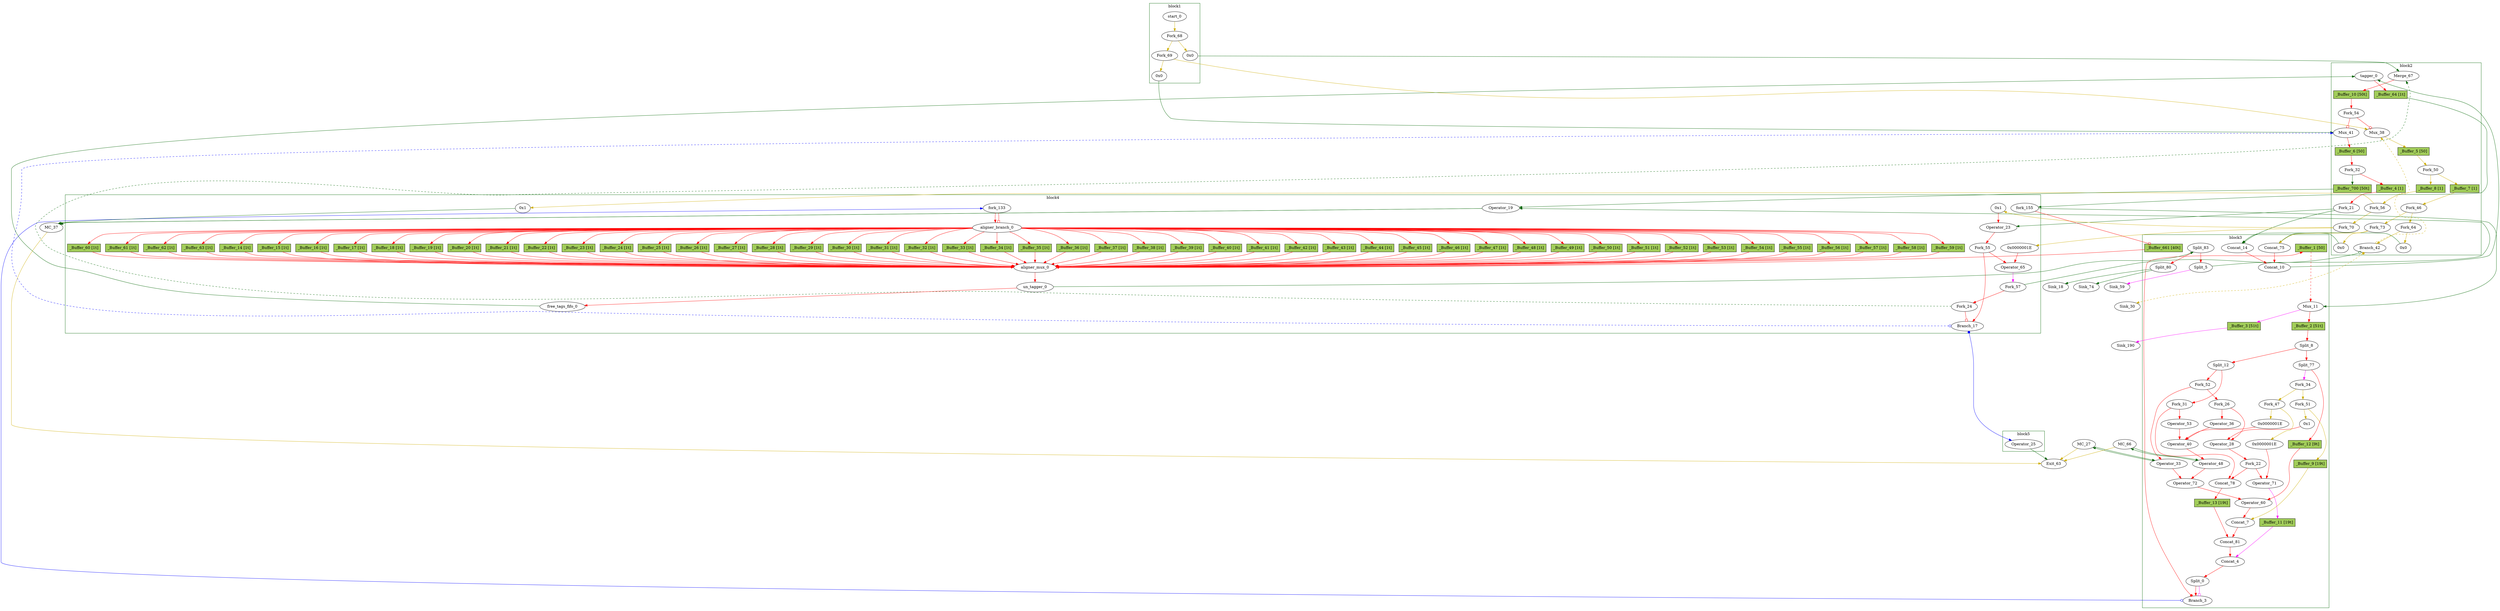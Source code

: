 // Number of blocks: 146
// Number of channels: 293
Digraph G {

  // Blocks
subgraph cluster_1 {
color = "darkgreen"
label = "block1"
  Constant_35 [type=Constant, in="in1:32", out="out1:32", bbID = 1, tagged=false, taggers_num=0, tagger_id=-1, value="0x0", label="0x0",  shape=oval];
  start_0 [type=Entry, in="in1:0", out="out1:0", bbID = 1, tagged=false, taggers_num=0, tagger_id=-1,  shape=oval];
  Constant_58 [type=Constant, in="in1:32", out="out1:32", bbID = 1, tagged=false, taggers_num=0, tagger_id=-1, value="0x0", label="0x0",  shape=oval];
  Fork_68 [type=Fork, in="in1:0", out="out1:0 out2:0", bbID = 1, tagged=false, taggers_num=0, tagger_id=-1,  shape=oval];
  Fork_69 [type=Fork, in="in1:0", out="out1:0 out2:0", bbID = 1, tagged=false, taggers_num=0, tagger_id=-1,  shape=oval];
}
subgraph cluster_2 {
color = "darkgreen"
label = "block2"
  Fork_21 [type=Fork, in="in1:32", out="out1:32 out2:32", bbID = 2, tagged=false, taggers_num=0, tagger_id=-1,  shape=oval];
  Fork_32 [type=Fork, in="in1:32", out="out1:32 out2:32", bbID = 2, tagged=false, taggers_num=0, tagger_id=-1,  shape=oval];
  Mux_38 [type=Mux, in="in1?:1 in2:0 in3:0", out="out1:0", bbID = 2, tagged=false, taggers_num=0, tagger_id=-1,  shape=oval];
  Mux_41 [type=Mux, in="in1?:1 in2:32 in3:32", out="out1:32", bbID = 2, tagged=false, taggers_num=0, tagger_id=-1,  shape=oval];
  Branch_42 [type=Branch, in="in1:0 in2?:1*i", out="out1+:0 out2-:0", bbID = 2, tagged=false, taggers_num=0, tagger_id=-1,  shape=oval];
  Constant_44 [type=Constant, in="in1:32", out="out1:32", bbID = 2, tagged=false, taggers_num=0, tagger_id=-1, value="0x0", label="0x0",  shape=oval];
  Constant_45 [type=Constant, in="in1:32", out="out1:32", bbID = 2, tagged=false, taggers_num=0, tagger_id=-1, value="0x0", label="0x0",  shape=oval];
  Fork_46 [type=Fork, in="in1:0", out="out1:0 out2:0", bbID = 2, tagged=false, taggers_num=0, tagger_id=-1,  shape=oval];
  Fork_50 [type=Fork, in="in1:0", out="out1:0 out2:0", bbID = 2, tagged=false, taggers_num=0, tagger_id=-1,  shape=oval];
  Fork_54 [type=Fork, in="in1:32", out="out1:32 out2:32", bbID = 2, tagged=false, taggers_num=0, tagger_id=-1,  shape=oval];
  Fork_56 [type=Fork, in="in1:0", out="out1:0 out2:0", bbID = 2, tagged=false, taggers_num=0, tagger_id=-1,  shape=oval];
  Fork_64 [type=Fork, in="in1:0", out="out1:0 out2:0", bbID = 2, tagged=false, taggers_num=0, tagger_id=-1,  shape=oval];
  Merge_67 [type=Merge, in="in1:32 in2:32", out="out1:32", delay=0.366, bbID = 2, tagged=false, taggers_num=0, tagger_id=-1,  shape=oval];
  Fork_70 [type=Fork, in="in1:0", out="out1:0 out2:0", bbID = 2, tagged=false, taggers_num=0, tagger_id=-1,  shape=oval];
  Fork_73 [type=Fork, in="in1:0", out="out1:0 out2:0", bbID = 2, tagged=false, taggers_num=0, tagger_id=-1,  shape=oval];
  tagger_0 [type=Tagger, in="in1:97 in2:97", out="out1:97", bbID = 2, tagged=false, taggers_num=0, tagger_id=-1, shape=oval];
  _Buffer_4 [type=Buffer, in="in1:32", out="out1:32", bbID = 2, tagged=false, taggers_num=0, tagger_id=-1, slots=1, transparent=false, label="_Buffer_4 [1]",  shape=box, style=filled, fillcolor=darkolivegreen3, height=0.4];
  _Buffer_5 [type=Buffer, in="in1:0", out="out1:0", bbID = 2, tagged=false, taggers_num=0, tagger_id=-1, slots=50, transparent=false, label="_Buffer_5 [50]",  shape=box, style=filled, fillcolor=darkolivegreen3, height=0.4];
  _Buffer_6 [type=Buffer, in="in1:32", out="out1:32", bbID = 2, tagged=false, taggers_num=0, tagger_id=-1, slots=50, transparent=false, label="_Buffer_6 [50]",  shape=box, style=filled, fillcolor=darkolivegreen3, height=0.4];
  _Buffer_7 [type=Buffer, in="in1:0", out="out1:0", bbID = 2, tagged=false, taggers_num=0, tagger_id=-1, slots=1, transparent=false, label="_Buffer_7 [1]",  shape=box, style=filled, fillcolor=darkolivegreen3, height=0.4];
  _Buffer_8 [type=Buffer, in="in1:0", out="out1:0", bbID = 2, tagged=false, taggers_num=0, tagger_id=-1, slots=1, transparent=false, label="_Buffer_8 [1]",  shape=box, style=filled, fillcolor=darkolivegreen3, height=0.4];
  _Buffer_10 [type=Buffer, in="in1:32", out="out1:32", bbID = 2, tagged=false, taggers_num=0, tagger_id=-1, slots=50, transparent=true, label="_Buffer_10 [50t]",  shape=box, style=filled, fillcolor=darkolivegreen3, height=0.4];
  _Buffer_64 [type=Buffer, in="in1:97", out="out1:97", bbID = 2, tagged=true, taggers_num=0, tagger_id=-1, slots=1, transparent=true, label="_Buffer_64 [1t]",  shape=box, style=filled, fillcolor=darkolivegreen3, height=0.4];

  _Buffer_700 [type=Buffer, in="in1:32", out="out1:32", bbID = 2, tagged=false, taggers_num=0, tagger_id=-1, slots=30, transparent=true, label="_Buffer_700 [50t]",  shape=box, style=filled, fillcolor=darkolivegreen3, height=0.4];

}
subgraph cluster_3 {
color = "darkgreen"
label = "block3"
  Split_0 [type=Split, in="in1:98", out="out1:97 out2:1", bbID = 3, tagged=true, taggers_num=1, tagger_id=-1, retimingDiff=18, shape=oval];
  Branch_3 [type=Branch, in="in1:97 in2?:1", out="out1+:97 out2-:97", bbID = 3, tagged=true, taggers_num=1, tagger_id=-1, retimingDiff=18,  shape=oval];
  Concat_4 [type=Concat, in="in1:97 in2:1", out="out1:98", bbID = 3, tagged=true, taggers_num=1, tagger_id=-1, retimingDiff=18, shape=oval];
  Split_5 [type=Split, in="in1:33", out="out1:32 out2:1", bbID = 3, tagged=false, taggers_num=0, tagger_id=-1, shape=oval];
  Concat_7 [type=Concat, in="in1:32 in2:1", out="out1:33", bbID = 3, tagged=true, taggers_num=1, tagger_id=-1, retimingDiff=18, shape=oval];
  Split_8 [type=Split, in="in1:97", out="out1:33 out2:64", bbID = 3, tagged=true, taggers_num=1, tagger_id=-1, shape=oval];
  Concat_10 [type=Concat, in="in1:33 in2:64", out="out1:97", bbID = 3, tagged=false, taggers_num=0, tagger_id=-1, shape=oval];
  Mux_11 [type=CntrlMerge, in="in1:97 in2:97", out="out1:97 out2?:1", delay=0.366, bbID = 3, tagged=true, taggers_num=1, tagger_id=-1,  shape=oval];
  Split_12 [type=Split, in="in1:64", out="out1:32 out2:32", bbID = 3, tagged=true, taggers_num=1, tagger_id=-1, shape=oval];
  Concat_14 [type=Concat, in="in1:32 in2:32", out="out1:64", bbID = 3, tagged=false, taggers_num=0, tagger_id=-1, shape=oval];
  Constant_15 [type=Constant, in="in1:32", out="out1:32", bbID = 3, tagged=false, taggers_num=0, tagger_id=-1, value="0x0000001E", label="0x0000001E",  shape=oval];
  Constant_20 [type=Constant, in="in1:32", out="out1:32", bbID = 3, tagged=true, taggers_num=1, tagger_id=-1, value="0x0000001E", label="0x0000001E",  shape=oval];
  Fork_22 [type=Fork, in="in1:32", out="out1:32 out2:32", bbID = 3, tagged=true, taggers_num=1, tagger_id=-1,  shape=oval];
  Fork_26 [type=Fork, in="in1:32", out="out1:32 out2:32", bbID = 3, tagged=true, taggers_num=0, tagger_id=-1,  shape=oval];
  Operator_28 [type=Operator, in="in1:32 in2:32", out="out1:32", op = "add_op", delay=1.693, bbID = 3, tagged=true, taggers_num=1, tagger_id=-1,  shape=oval];
  Fork_31 [type=Fork, in="in1:32", out="out1:32 out2:32", bbID = 3, tagged=true, taggers_num=1, tagger_id=-1,  shape=oval];
  Operator_33 [type=Operator, in="in1:32 in2:32", out="out1:32 out2:32", op = "mc_load_op", latency=2, bbID = 3, portID = 0, offset = 0, tagged=true, taggers_num=1, tagger_id=-1, retimingDiff=2,  shape=oval];
  Fork_34 [type=Fork, in="in1:0", out="out1:0 out2:0", bbID = 3, tagged=true, taggers_num=1, tagger_id=-1,  shape=oval];
  Operator_36 [type=Operator, in="in1:32", out="out1:32", op = "zext_op", bbID = 3, tagged=true, taggers_num=1, tagger_id=-1,  shape=oval];
  Operator_40 [type=Operator, in="in1:32 in2:32 in3:32", out="out1:32", op = "getelementptr_op", delay=2.966, constants=1, bbID = 3, tagged=true, taggers_num=1, tagger_id=-1,  shape=oval];
  Constant_43 [type=Constant, in="in1:32", out="out1:32", bbID = 3, tagged=true, taggers_num=1, tagger_id=-1, value="0x1", label="0x1",  shape=oval];
  Fork_47 [type=Fork, in="in1:0", out="out1:0 out2:0", bbID = 3, tagged=true, taggers_num=1, tagger_id=-1,  shape=oval];
  Operator_48 [type=Operator, in="in1:32 in2:32", out="out1:32 out2:32", op = "mc_load_op", latency=2, bbID = 3, portID = 0, offset = 0, tagged=true, taggers_num=1, tagger_id=-1, retimingDiff=2,  shape=oval];
  Fork_51 [type=Fork, in="in1:0", out="out1:0 out2:0", bbID = 3, tagged=true, taggers_num=1, tagger_id=-1,  shape=oval];
  Fork_52 [type=Fork, in="in1:32", out="out1:32 out2:32", bbID = 3, tagged=true, taggers_num=1, tagger_id=-1,  shape=oval];
  Operator_53 [type=Operator, in="in1:32", out="out1:32", op = "zext_op", bbID = 3, tagged=true, taggers_num=1, tagger_id=-1,  shape=oval];
  Operator_60 [type=Operator, in="in1:32 in2:32", out="out1:32", op = "fadd_op", delay=0.966, latency=10, bbID = 3, tagged=true, taggers_num=1, tagger_id=-1, retimingDiff=10,  shape=oval];
  Operator_71 [type=Operator, in="in1:32 in2:32", out="out1:1", op = "icmp_ult_op", delay=1.53, bbID = 3, tagged=true, taggers_num=1, tagger_id=-1,  shape=oval];
  Operator_72 [type=Operator, in="in1:32 in2:32", out="out1:32", op = "fmul_op", delay=0.966, latency=6, bbID = 3, tagged=true, taggers_num=1, tagger_id=-1, retimingDiff=6,  shape=oval];
  Concat_75 [type=Concat, in="in1:32 in2:1", out="out1:33", bbID = 3, tagged=false, taggers_num=0, tagger_id=-1, shape=oval];
  Split_77 [type=Split, in="in1:33", out="out1:32 out2:1", bbID = 3, tagged=true, taggers_num=1, tagger_id=-1, shape=oval];
  Concat_78 [type=Concat, in="in1:32 in2:32", out="out1:64", bbID = 3, tagged=true, taggers_num=1, tagger_id=-1, shape=oval];
  Split_80 [type=Split, in="in1:64", out="out1:32 out2:32", bbID = 3, tagged=false, taggers_num=0, tagger_id=-1, shape=oval];
  Concat_81 [type=Concat, in="in1:33 in2:64", out="out1:97", bbID = 3, tagged=true, taggers_num=1, tagger_id=-1, retimingDiff=18, shape=oval];
  Split_83 [type=Split, in="in1:97", out="out1:33 out2:64", bbID = 3, tagged=false, taggers_num=0, tagger_id=-1, shape=oval];
  _Buffer_1 [type=Buffer, in="in1:97", out="out1:97", bbID = 3, tagged=true, taggers_num=1, tagger_id=-1, slots=50, transparent=false, label="_Buffer_1 [50]",  shape=box, style=filled, fillcolor=darkolivegreen3, height=0.4];
  _Buffer_2 [type=Buffer, in="in1:97", out="out1:97", bbID = 3, tagged=true, taggers_num=1, tagger_id=-1, slots=51, transparent=true, label="_Buffer_2 [51t]",  shape=box, style=filled, fillcolor=darkolivegreen3, height=0.4];
  _Buffer_3 [type=Buffer, in="in1:1", out="out1:1", bbID = 3, tagged=true, taggers_num=1, tagger_id=-1, slots=51, transparent=true, label="_Buffer_3 [51t]",  shape=box, style=filled, fillcolor=darkolivegreen3, height=0.4];
  _Buffer_9 [type=Buffer, in="in1:0", out="out1:0", bbID = 3, tagged=true, taggers_num=1, tagger_id=-1, slots=19, transparent=true, label="_Buffer_9 [19t]",  shape=box, style=filled, fillcolor=darkolivegreen3, height=0.4];
  _Buffer_11 [type=Buffer, in="in1:1", out="out1:1", bbID = 3, tagged=true, taggers_num=1, tagger_id=-1, slots=19, transparent=true, label="_Buffer_11 [19t]",  shape=box, style=filled, fillcolor=darkolivegreen3, height=0.4];
  _Buffer_12 [type=Buffer, in="in1:32", out="out1:32", bbID = 3, tagged=true, taggers_num=1, tagger_id=-1, slots=9, transparent=true, label="_Buffer_12 [9t]",  shape=box, style=filled, fillcolor=darkolivegreen3, height=0.4];
  _Buffer_13 [type=Buffer, in="in1:64", out="out1:64", bbID = 3, tagged=true, taggers_num=1, tagger_id=-1, slots=19, transparent=true, label="_Buffer_13 [19t]",  shape=box, style=filled, fillcolor=darkolivegreen3, height=0.4];

   _Buffer_661 [type=Buffer, in="in1:32", out="out1:32", bbID = 3, tagged=true, taggers_num=1, tagger_id=-1, slots=30, transparent=true, label="_Buffer_661 [40t]",  shape=box, style=filled, fillcolor=darkolivegreen3, height=0.4];


}
subgraph cluster_4 {
color = "darkgreen"
label = "block4"
  Constant_16 [type=Constant, in="in1:32", out="out1:32", bbID = 4, tagged=false, taggers_num=0, tagger_id=-1, value="0x0000001E", label="0x0000001E",  shape=oval];
  Branch_17 [type=Branch, in="in1:32 in2?:1*i", out="out1+:32 out2-:32", bbID = 4, tagged=false, taggers_num=0, tagger_id=-1,  shape=oval];
  Operator_19 [type=Operator, in="in1:32 in2:32", out="out1:32 out2:32", op = "mc_store_op", bbID = 4, portID = 0, offset = 0, tagged=false, taggers_num=0, tagger_id=-1,  shape=oval];
  Operator_23 [type=Operator, in="in1:32 in2:32", out="out1:32", op = "add_op", delay=1.693, bbID = 4, tagged=false, taggers_num=0, tagger_id=-1,  shape=oval];
  Fork_24 [type=Fork, in="in1:32", out="out1:32 out2:32", bbID = 4, tagged=false, taggers_num=0, tagger_id=-1,  shape=oval];
  Fork_55 [type=Fork, in="in1:32", out="out1:32 out2:32", bbID = 4, tagged=false, taggers_num=0, tagger_id=-1,  shape=oval];
  Fork_57 [type=Fork, in="in1:32", out="out1:32 out2:32", bbID = 4, tagged=false, taggers_num=0, tagger_id=-1,  shape=oval];
  Constant_61 [type=Constant, in="in1:32", out="out1:32", bbID = 4, tagged=false, taggers_num=0, tagger_id=-1, value="0x1", label="0x1",  shape=oval];
  Constant_62 [type=Constant, in="in1:32", out="out1:32", bbID = 4, tagged=false, taggers_num=0, tagger_id=-1, value="0x1", label="0x1",  shape=oval];
  Operator_65 [type=Operator, in="in1:32 in2:32", out="out1:1", op = "icmp_ult_op", delay=1.53, bbID = 4, tagged=false, taggers_num=0, tagger_id=-1,  shape=oval];
  aligner_branch_0 [type=Aligner_Branch, in="in1:97 in2?:32", out="out1:97 out2:97 out3:97 out4:97 out5:97 out6:97 out7:97 out8:97 out9:97 out10:97 out11:97 out12:97 out13:97 out14:97 out15:97 out16:97 out17:97 out18:97 out19:97 out20:97 out21:97 out22:97 out23:97 out24:97 out25:97 out26:97 out27:97 out28:97 out29:97 out30:97 out31:97 out32:97 out33:97 out34:97 out35:97 out36:97 out37:97 out38:97 out39:97 out40:97 out41:97 out42:97 out43:97 out44:97 out45:97 out46:97 out47:97 out48:97 out49:97 out50:97", bbID = 4, tagged=false, taggers_num=0, tagger_id=0, shape=oval];
  aligner_mux_0 [type=Aligner_Mux, in="in1?:32 in2:97 in3:97 in4:97 in5:97 in6:97 in7:97 in8:97 in9:97 in10:97 in11:97 in12:97 in13:97 in14:97 in15:97 in16:97 in17:97 in18:97 in19:97 in20:97 in21:97 in22:97 in23:97 in24:97 in25:97 in26:97 in27:97 in28:97 in29:97 in30:97 in31:97 in32:97 in33:97 in34:97 in35:97 in36:97 in37:97 in38:97 in39:97 in40:97 in41:97 in42:97 in43:97 in44:97 in45:97 in46:97 in47:97 in48:97 in49:97 in50:97 in51:97", out="out1:97", bbID = 4, tagged=false, taggers_num=0, tagger_id=0, shape=oval];
  un_tagger_0 [type=Un_Tagger, in="in1:97", out="out1:97 out2:97", bbID = 4, tagged=false, taggers_num=0, tagger_id=0, shape=oval];
  free_tags_fifo_0 [type=Free_Tags_Fifo, in="in1:32", out="out1:32", bbID = 4, tagged=false, taggers_num=0, tagger_id=-1, shape=oval];
  fork_133 [type=Fork, in="in1:97", out="out1:97 out2:97", bbID = 4, tagged=true, taggers_num=1, tagger_id=-1,  shape=oval];
  fork_155 [type=Fork, in="in1:97", out="out1:97 out2:97", bbID = 4, tagged=true, taggers_num=1, tagger_id=-1,  shape=oval];
  _Buffer_14 [type=Buffer, in="in1:97", out="out1:97", bbID = 4, tagged=false, taggers_num=0, tagger_id=0, slots=1, transparent=true, label="_Buffer_14 [1t]",  shape=box, style=filled, fillcolor=darkolivegreen3, height=0.4];
  _Buffer_15 [type=Buffer, in="in1:97", out="out1:97", bbID = 4, tagged=false, taggers_num=0, tagger_id=0, slots=1, transparent=true, label="_Buffer_15 [1t]",  shape=box, style=filled, fillcolor=darkolivegreen3, height=0.4];
  _Buffer_16 [type=Buffer, in="in1:97", out="out1:97", bbID = 4, tagged=false, taggers_num=0, tagger_id=0, slots=1, transparent=true, label="_Buffer_16 [1t]",  shape=box, style=filled, fillcolor=darkolivegreen3, height=0.4];
  _Buffer_17 [type=Buffer, in="in1:97", out="out1:97", bbID = 4, tagged=false, taggers_num=0, tagger_id=0, slots=1, transparent=true, label="_Buffer_17 [1t]",  shape=box, style=filled, fillcolor=darkolivegreen3, height=0.4];
  _Buffer_18 [type=Buffer, in="in1:97", out="out1:97", bbID = 4, tagged=false, taggers_num=0, tagger_id=0, slots=1, transparent=true, label="_Buffer_18 [1t]",  shape=box, style=filled, fillcolor=darkolivegreen3, height=0.4];
  _Buffer_19 [type=Buffer, in="in1:97", out="out1:97", bbID = 4, tagged=false, taggers_num=0, tagger_id=0, slots=1, transparent=true, label="_Buffer_19 [1t]",  shape=box, style=filled, fillcolor=darkolivegreen3, height=0.4];
  _Buffer_20 [type=Buffer, in="in1:97", out="out1:97", bbID = 4, tagged=false, taggers_num=0, tagger_id=0, slots=1, transparent=true, label="_Buffer_20 [1t]",  shape=box, style=filled, fillcolor=darkolivegreen3, height=0.4];
  _Buffer_21 [type=Buffer, in="in1:97", out="out1:97", bbID = 4, tagged=false, taggers_num=0, tagger_id=0, slots=1, transparent=true, label="_Buffer_21 [1t]",  shape=box, style=filled, fillcolor=darkolivegreen3, height=0.4];
  _Buffer_22 [type=Buffer, in="in1:97", out="out1:97", bbID = 4, tagged=false, taggers_num=0, tagger_id=0, slots=1, transparent=true, label="_Buffer_22 [1t]",  shape=box, style=filled, fillcolor=darkolivegreen3, height=0.4];
  _Buffer_23 [type=Buffer, in="in1:97", out="out1:97", bbID = 4, tagged=false, taggers_num=0, tagger_id=0, slots=1, transparent=true, label="_Buffer_23 [1t]",  shape=box, style=filled, fillcolor=darkolivegreen3, height=0.4];
  _Buffer_24 [type=Buffer, in="in1:97", out="out1:97", bbID = 4, tagged=false, taggers_num=0, tagger_id=0, slots=1, transparent=true, label="_Buffer_24 [1t]",  shape=box, style=filled, fillcolor=darkolivegreen3, height=0.4];
  _Buffer_25 [type=Buffer, in="in1:97", out="out1:97", bbID = 4, tagged=false, taggers_num=0, tagger_id=0, slots=1, transparent=true, label="_Buffer_25 [1t]",  shape=box, style=filled, fillcolor=darkolivegreen3, height=0.4];
  _Buffer_26 [type=Buffer, in="in1:97", out="out1:97", bbID = 4, tagged=false, taggers_num=0, tagger_id=0, slots=1, transparent=true, label="_Buffer_26 [1t]",  shape=box, style=filled, fillcolor=darkolivegreen3, height=0.4];
  _Buffer_27 [type=Buffer, in="in1:97", out="out1:97", bbID = 4, tagged=false, taggers_num=0, tagger_id=0, slots=1, transparent=true, label="_Buffer_27 [1t]",  shape=box, style=filled, fillcolor=darkolivegreen3, height=0.4];
  _Buffer_28 [type=Buffer, in="in1:97", out="out1:97", bbID = 4, tagged=false, taggers_num=0, tagger_id=0, slots=1, transparent=true, label="_Buffer_28 [1t]",  shape=box, style=filled, fillcolor=darkolivegreen3, height=0.4];
  _Buffer_29 [type=Buffer, in="in1:97", out="out1:97", bbID = 4, tagged=false, taggers_num=0, tagger_id=0, slots=1, transparent=true, label="_Buffer_29 [1t]",  shape=box, style=filled, fillcolor=darkolivegreen3, height=0.4];
  _Buffer_30 [type=Buffer, in="in1:97", out="out1:97", bbID = 4, tagged=false, taggers_num=0, tagger_id=0, slots=1, transparent=true, label="_Buffer_30 [1t]",  shape=box, style=filled, fillcolor=darkolivegreen3, height=0.4];
  _Buffer_31 [type=Buffer, in="in1:97", out="out1:97", bbID = 4, tagged=false, taggers_num=0, tagger_id=0, slots=1, transparent=true, label="_Buffer_31 [1t]",  shape=box, style=filled, fillcolor=darkolivegreen3, height=0.4];
  _Buffer_32 [type=Buffer, in="in1:97", out="out1:97", bbID = 4, tagged=false, taggers_num=0, tagger_id=0, slots=1, transparent=true, label="_Buffer_32 [1t]",  shape=box, style=filled, fillcolor=darkolivegreen3, height=0.4];
  _Buffer_33 [type=Buffer, in="in1:97", out="out1:97", bbID = 4, tagged=false, taggers_num=0, tagger_id=0, slots=1, transparent=true, label="_Buffer_33 [1t]",  shape=box, style=filled, fillcolor=darkolivegreen3, height=0.4];
  _Buffer_34 [type=Buffer, in="in1:97", out="out1:97", bbID = 4, tagged=false, taggers_num=0, tagger_id=0, slots=1, transparent=true, label="_Buffer_34 [1t]",  shape=box, style=filled, fillcolor=darkolivegreen3, height=0.4];
  _Buffer_35 [type=Buffer, in="in1:97", out="out1:97", bbID = 4, tagged=false, taggers_num=0, tagger_id=0, slots=1, transparent=true, label="_Buffer_35 [1t]",  shape=box, style=filled, fillcolor=darkolivegreen3, height=0.4];
  _Buffer_36 [type=Buffer, in="in1:97", out="out1:97", bbID = 4, tagged=false, taggers_num=0, tagger_id=0, slots=1, transparent=true, label="_Buffer_36 [1t]",  shape=box, style=filled, fillcolor=darkolivegreen3, height=0.4];
  _Buffer_37 [type=Buffer, in="in1:97", out="out1:97", bbID = 4, tagged=false, taggers_num=0, tagger_id=0, slots=1, transparent=true, label="_Buffer_37 [1t]",  shape=box, style=filled, fillcolor=darkolivegreen3, height=0.4];
  _Buffer_38 [type=Buffer, in="in1:97", out="out1:97", bbID = 4, tagged=false, taggers_num=0, tagger_id=0, slots=1, transparent=true, label="_Buffer_38 [1t]",  shape=box, style=filled, fillcolor=darkolivegreen3, height=0.4];
  _Buffer_39 [type=Buffer, in="in1:97", out="out1:97", bbID = 4, tagged=false, taggers_num=0, tagger_id=0, slots=1, transparent=true, label="_Buffer_39 [1t]",  shape=box, style=filled, fillcolor=darkolivegreen3, height=0.4];
  _Buffer_40 [type=Buffer, in="in1:97", out="out1:97", bbID = 4, tagged=false, taggers_num=0, tagger_id=0, slots=1, transparent=true, label="_Buffer_40 [1t]",  shape=box, style=filled, fillcolor=darkolivegreen3, height=0.4];
  _Buffer_41 [type=Buffer, in="in1:97", out="out1:97", bbID = 4, tagged=false, taggers_num=0, tagger_id=0, slots=1, transparent=true, label="_Buffer_41 [1t]",  shape=box, style=filled, fillcolor=darkolivegreen3, height=0.4];
  _Buffer_42 [type=Buffer, in="in1:97", out="out1:97", bbID = 4, tagged=false, taggers_num=0, tagger_id=0, slots=1, transparent=true, label="_Buffer_42 [1t]",  shape=box, style=filled, fillcolor=darkolivegreen3, height=0.4];
  _Buffer_43 [type=Buffer, in="in1:97", out="out1:97", bbID = 4, tagged=false, taggers_num=0, tagger_id=0, slots=1, transparent=true, label="_Buffer_43 [1t]",  shape=box, style=filled, fillcolor=darkolivegreen3, height=0.4];
  _Buffer_44 [type=Buffer, in="in1:97", out="out1:97", bbID = 4, tagged=false, taggers_num=0, tagger_id=0, slots=1, transparent=true, label="_Buffer_44 [1t]",  shape=box, style=filled, fillcolor=darkolivegreen3, height=0.4];
  _Buffer_45 [type=Buffer, in="in1:97", out="out1:97", bbID = 4, tagged=false, taggers_num=0, tagger_id=0, slots=1, transparent=true, label="_Buffer_45 [1t]",  shape=box, style=filled, fillcolor=darkolivegreen3, height=0.4];
  _Buffer_46 [type=Buffer, in="in1:97", out="out1:97", bbID = 4, tagged=false, taggers_num=0, tagger_id=0, slots=1, transparent=true, label="_Buffer_46 [1t]",  shape=box, style=filled, fillcolor=darkolivegreen3, height=0.4];
  _Buffer_47 [type=Buffer, in="in1:97", out="out1:97", bbID = 4, tagged=false, taggers_num=0, tagger_id=0, slots=1, transparent=true, label="_Buffer_47 [1t]",  shape=box, style=filled, fillcolor=darkolivegreen3, height=0.4];
  _Buffer_48 [type=Buffer, in="in1:97", out="out1:97", bbID = 4, tagged=false, taggers_num=0, tagger_id=0, slots=1, transparent=true, label="_Buffer_48 [1t]",  shape=box, style=filled, fillcolor=darkolivegreen3, height=0.4];
  _Buffer_49 [type=Buffer, in="in1:97", out="out1:97", bbID = 4, tagged=false, taggers_num=0, tagger_id=0, slots=1, transparent=true, label="_Buffer_49 [1t]",  shape=box, style=filled, fillcolor=darkolivegreen3, height=0.4];
  _Buffer_50 [type=Buffer, in="in1:97", out="out1:97", bbID = 4, tagged=false, taggers_num=0, tagger_id=0, slots=1, transparent=true, label="_Buffer_50 [1t]",  shape=box, style=filled, fillcolor=darkolivegreen3, height=0.4];
  _Buffer_51 [type=Buffer, in="in1:97", out="out1:97", bbID = 4, tagged=false, taggers_num=0, tagger_id=0, slots=1, transparent=true, label="_Buffer_51 [1t]",  shape=box, style=filled, fillcolor=darkolivegreen3, height=0.4];
  _Buffer_52 [type=Buffer, in="in1:97", out="out1:97", bbID = 4, tagged=false, taggers_num=0, tagger_id=0, slots=1, transparent=true, label="_Buffer_52 [1t]",  shape=box, style=filled, fillcolor=darkolivegreen3, height=0.4];
  _Buffer_53 [type=Buffer, in="in1:97", out="out1:97", bbID = 4, tagged=false, taggers_num=0, tagger_id=0, slots=1, transparent=true, label="_Buffer_53 [1t]",  shape=box, style=filled, fillcolor=darkolivegreen3, height=0.4];
  _Buffer_54 [type=Buffer, in="in1:97", out="out1:97", bbID = 4, tagged=false, taggers_num=0, tagger_id=0, slots=1, transparent=true, label="_Buffer_54 [1t]",  shape=box, style=filled, fillcolor=darkolivegreen3, height=0.4];
  _Buffer_55 [type=Buffer, in="in1:97", out="out1:97", bbID = 4, tagged=false, taggers_num=0, tagger_id=0, slots=1, transparent=true, label="_Buffer_55 [1t]",  shape=box, style=filled, fillcolor=darkolivegreen3, height=0.4];
  _Buffer_56 [type=Buffer, in="in1:97", out="out1:97", bbID = 4, tagged=false, taggers_num=0, tagger_id=0, slots=1, transparent=true, label="_Buffer_56 [1t]",  shape=box, style=filled, fillcolor=darkolivegreen3, height=0.4];
  _Buffer_57 [type=Buffer, in="in1:97", out="out1:97", bbID = 4, tagged=false, taggers_num=0, tagger_id=0, slots=1, transparent=true, label="_Buffer_57 [1t]",  shape=box, style=filled, fillcolor=darkolivegreen3, height=0.4];
  _Buffer_58 [type=Buffer, in="in1:97", out="out1:97", bbID = 4, tagged=false, taggers_num=0, tagger_id=0, slots=1, transparent=true, label="_Buffer_58 [1t]",  shape=box, style=filled, fillcolor=darkolivegreen3, height=0.4];
  _Buffer_59 [type=Buffer, in="in1:97", out="out1:97", bbID = 4, tagged=false, taggers_num=0, tagger_id=0, slots=1, transparent=true, label="_Buffer_59 [1t]",  shape=box, style=filled, fillcolor=darkolivegreen3, height=0.4];
  _Buffer_60 [type=Buffer, in="in1:97", out="out1:97", bbID = 4, tagged=false, taggers_num=0, tagger_id=0, slots=1, transparent=true, label="_Buffer_60 [1t]",  shape=box, style=filled, fillcolor=darkolivegreen3, height=0.4];
  _Buffer_61 [type=Buffer, in="in1:97", out="out1:97", bbID = 4, tagged=false, taggers_num=0, tagger_id=0, slots=1, transparent=true, label="_Buffer_61 [1t]",  shape=box, style=filled, fillcolor=darkolivegreen3, height=0.4];
  _Buffer_62 [type=Buffer, in="in1:97", out="out1:97", bbID = 4, tagged=false, taggers_num=0, tagger_id=0, slots=1, transparent=true, label="_Buffer_62 [1t]",  shape=box, style=filled, fillcolor=darkolivegreen3, height=0.4];
  _Buffer_63 [type=Buffer, in="in1:97", out="out1:97", bbID = 4, tagged=false, taggers_num=0, tagger_id=0, slots=1, transparent=true, label="_Buffer_63 [1t]",  shape=box, style=filled, fillcolor=darkolivegreen3, height=0.4];
}
subgraph cluster_5 {
color = "darkgreen"
label = "block5"
  Operator_25 [type=Operator, in="in1:32", out="out1:32", op = "ret_op", bbID = 5, tagged=false, taggers_num=0, tagger_id=-1,  shape=oval];
}
  Sink_18 [type=Sink, in="in1:32", bbID = 0, tagged=false, taggers_num=0, tagger_id=0,  shape=oval];
  MC_27 [type=MC, in="in1:32*l0a", out="out1:32*l0d out2:0*e", bbID = 0, memory = "V", bbcount = 0, ldcount = 1, stcount = 0, tagged=false, taggers_num=0, tagger_id=0, ];
  Sink_30 [type=Sink, in="in1:0", bbID = 0, tagged=false, taggers_num=0, tagger_id=0,  shape=oval];
  MC_37 [type=MC, in="in1:32*c0 in2:32*s0a in3:32*s0d", out="out1:0*e", bbID = 0, memory = "Out", bbcount = 1, ldcount = 0, stcount = 1, tagged=false, taggers_num=0, tagger_id=0, ];
  Sink_59 [type=Sink, in="in1:0", bbID = 0, tagged=false, taggers_num=0, tagger_id=0,  shape=oval];
  Exit_63 [type=Exit, in="in1:0*e in2:0*e in3:0*e in4:32", out="out1:32", bbID = 0, tagged=false, taggers_num=0, tagger_id=0,  shape=oval];
  MC_66 [type=MC, in="in1:32*l0a", out="out1:32*l0d out2:0*e", bbID = 0, memory = "M", bbcount = 0, ldcount = 1, stcount = 0, tagged=false, taggers_num=0, tagger_id=0, ];
  Sink_74 [type=Sink, in="in1:32", bbID = 0, tagged=false, taggers_num=0, tagger_id=0,  shape=oval];
  Sink_190 [type=Sink, in="in1:32", bbID = 0, tagged=false, taggers_num=0, tagger_id=0,  shape=oval];

  // Channels
  Split_0 -> Branch_3 [from=out1, to=in1, arrowhead=normal, color=red];
  Split_0 -> Branch_3 [from=out2, to=in2, arrowhead=obox, color=magenta];
  Branch_3 -> _Buffer_1 [from=out1, to=in1, dir=both, arrowtail=dot, arrowhead=normal, color=red, constraint=false];
  Branch_3 -> fork_133 [from=out2, to=in1, dir=both, arrowtail=odot, arrowhead=normal, color=blue];
  Concat_4 -> Split_0 [from=out1, to=in1, arrowhead=normal, color=red];
  Split_5 -> Operator_19 [from=out1, to=in1, arrowhead=normal, color=darkgreen];
  Split_5 -> Sink_59 [from=out2, to=in1, arrowhead=normal, color=magenta];
  Concat_7 -> Concat_81 [from=out1, to=in1, arrowhead=normal, color=red];
  Split_8 -> Split_12 [from=out2, to=in1, arrowhead=normal, color=red];
  Split_8 -> Split_77 [from=out1, to=in1, arrowhead=normal, color=red];
  Concat_10 -> tagger_0 [from=out1, to=in2, arrowhead=normal, color=darkgreen];
  Mux_11 -> _Buffer_2 [from=out1, to=in1, arrowhead=normal, color=red];
  Mux_11 -> _Buffer_3 [from=out2, to=in1, arrowhead=normal, color=magenta];
  Split_12 -> Fork_31 [from=out2, to=in1, arrowhead=normal, color=red];
  Split_12 -> Fork_52 [from=out1, to=in1, arrowhead=normal, color=red];
  Concat_14 -> Concat_10 [from=out1, to=in2, arrowhead=normal, color=red];
  Constant_15 -> Operator_40 [from=out1, to=in3, arrowhead=normal, color=red];
  Constant_16 -> Operator_65 [from=out1, to=in2, arrowhead=normal, color=red];
  Branch_17 -> Operator_25 [from=out1, to=in1, dir=both, arrowtail=dot, arrowhead=normal, color=blue];
  Branch_17 -> Mux_41 [from=out2, to=in3, dir=both, arrowtail=odot, arrowhead=normal, color=blue, style=dashed, minlen = 3];
  Operator_19 -> MC_37 [from=out2, to=in2, arrowhead=normal, color=darkgreen];
  Operator_19 -> MC_37 [from=out1, to=in3, arrowhead=normal, color=darkgreen];
  Constant_20 -> Operator_71 [from=out1, to=in2, arrowhead=normal, color=red];
  Fork_21 -> Concat_14 [from=out1, to=in2, arrowhead=normal, color=darkgreen];
  Fork_21 -> Operator_23 [from=out2, to=in1, arrowhead=normal, color=darkgreen];
  Fork_22 -> Operator_71 [from=out1, to=in1, arrowhead=normal, color=red];
  Fork_22 -> Concat_78 [from=out2, to=in1, arrowhead=normal, color=red];
  Operator_23 -> Fork_55 [from=out1, to=in1, arrowhead=normal, color=red];
  Fork_24 -> Branch_17 [from=out1, to=in2, arrowhead=obox, color=red];
  Fork_24 -> Merge_67 [from=out2, to=in2, arrowhead=normal, color=darkgreen, style=dashed, minlen = 3];
  Operator_25 -> Exit_63 [from=out1, to=in4, arrowhead=normal, color=darkgreen];
  Fork_26 -> Operator_28 [from=out2, to=in1, arrowhead=normal, color=red];
  Fork_26 -> Operator_36 [from=out1, to=in1, arrowhead=normal, color=red];
  MC_27 -> Operator_33 [from=out1, to=in1, arrowhead=normal, color=darkgreen];
  MC_27 -> Exit_63 [from=out2, to=in1, arrowhead=normal, color=gold3];
  Operator_28 -> Fork_22 [from=out1, to=in1, arrowhead=normal, color=red];
  Fork_31 -> Operator_53 [from=out1, to=in1, arrowhead=normal, color=red];
  Fork_31 -> Concat_78 [from=out2, to=in2, arrowhead=normal, color=red];

  Fork_32 -> _Buffer_700 [from=out1, to=in1, arrowhead=normal, color=darkgreen];
  _Buffer_700 -> Operator_19 [from=out1, to=in2, arrowhead=normal, color=darkgreen];

  Fork_32 -> _Buffer_4 [from=out2, to=in1, arrowhead=normal, color=red];
  Operator_33 -> MC_27 [from=out2, to=in1, arrowhead=normal, color=darkgreen];
  Operator_33 -> Operator_72 [from=out1, to=in1, arrowhead=normal, color=red];
  Fork_34 -> Fork_47 [from=out2, to=in1, arrowhead=normal, color=gold3];
  Fork_34 -> Fork_51 [from=out1, to=in1, arrowhead=normal, color=gold3];
  Constant_35 -> Merge_67 [from=out1, to=in1, arrowhead=normal, color=darkgreen];
  Operator_36 -> Operator_40 [from=out1, to=in2, arrowhead=normal, color=red];
  MC_37 -> Exit_63 [from=out1, to=in3, arrowhead=normal, color=gold3];
  Mux_38 -> _Buffer_5 [from=out1, to=in1, arrowhead=normal, color=gold3];
  start_0 -> Fork_68 [from=out1, to=in1, arrowhead=normal, color=gold3];
  Operator_40 -> Operator_48 [from=out1, to=in2, arrowhead=normal, color=red];
  Mux_41 -> _Buffer_6 [from=out1, to=in1, arrowhead=normal, color=red];
  Branch_42 -> Sink_30 [from=out1, to=in1, dir=both, arrowtail=dot, arrowhead=normal, color=gold3, style=dashed, minlen = 3];
  Branch_42 -> Mux_38 [from=out2, to=in3, dir=both, arrowtail=odot, arrowhead=normal, color=gold3, constraint=false, style=dashed, minlen = 3];
  Constant_43 -> Operator_28 [from=out1, to=in2, arrowhead=normal, color=red];
  Constant_44 -> Concat_14 [from=out1, to=in1, arrowhead=normal, color=darkgreen];
  Constant_45 -> Concat_75 [from=out1, to=in1, arrowhead=normal, color=darkgreen];
  Fork_46 -> Fork_64 [from=out1, to=in1, arrowhead=normal, color=gold3];
  Fork_46 -> Fork_73 [from=out2, to=in1, arrowhead=normal, color=gold3];
  Fork_47 -> Constant_15 [from=out2, to=in1, arrowhead=normal, color=gold3];
  Fork_47 -> Constant_20 [from=out1, to=in1, arrowhead=normal, color=gold3];
  Operator_48 -> MC_66 [from=out2, to=in1, arrowhead=normal, color=darkgreen];
  Operator_48 -> Operator_72 [from=out1, to=in2, arrowhead=normal, color=red];
  Fork_50 -> _Buffer_7 [from=out1, to=in1, arrowhead=normal, color=gold3];
  Fork_50 -> _Buffer_8 [from=out2, to=in1, arrowhead=normal, color=gold3];
  Fork_51 -> _Buffer_9 [from=out2, to=in1, arrowhead=normal, color=gold3];
  Fork_51 -> Constant_43 [from=out1, to=in1, arrowhead=normal, color=gold3];
  Fork_52 -> Fork_26 [from=out2, to=in1, arrowhead=normal, color=red];
  Fork_52 -> Operator_33 [from=out1, to=in2, arrowhead=normal, color=red];
  Operator_53 -> Operator_40 [from=out1, to=in1, arrowhead=normal, color=red];
  Fork_54 -> Mux_38 [from=out2, to=in1, arrowhead=obox, color=red];
  Fork_54 -> Mux_41 [from=out1, to=in1, arrowhead=obox, color=red];
  Fork_55 -> Branch_17 [from=out2, to=in1, arrowhead=normal, color=red];
  Fork_55 -> Operator_65 [from=out1, to=in1, arrowhead=normal, color=red];
  Fork_56 -> Constant_62 [from=out2, to=in1, arrowhead=normal, color=gold3];
  Fork_56 -> Fork_70 [from=out1, to=in1, arrowhead=normal, color=gold3];
  Fork_57 -> Fork_24 [from=out2, to=in1, arrowhead=normal, color=red];
  Fork_57 -> Branch_42 [from=out1, to=in2, arrowhead=obox, color=darkgreen];
  Constant_58 -> Mux_41 [from=out1, to=in2, arrowhead=normal, color=darkgreen];
  Operator_60 -> Concat_7 [from=out1, to=in1, arrowhead=normal, color=red];
  Constant_61 -> Operator_23 [from=out1, to=in2, arrowhead=normal, color=red];
  Constant_62 -> MC_37 [from=out1, to=in1, arrowhead=normal, color=darkgreen];
  Fork_64 -> Branch_42 [from=out2, to=in1, arrowhead=normal, color=gold3];
  Fork_64 -> Constant_45 [from=out1, to=in1, arrowhead=normal, color=gold3];
  Operator_65 -> Fork_57 [from=out1, to=in1, arrowhead=normal, color=magenta];
  MC_66 -> Operator_48 [from=out1, to=in1, arrowhead=normal, color=darkgreen];
  MC_66 -> Exit_63 [from=out2, to=in2, arrowhead=normal, color=gold3];
  Merge_67 -> _Buffer_10 [from=out1, to=in1, arrowhead=normal, color=red];
  Fork_68 -> Constant_35 [from=out1, to=in1, arrowhead=normal, color=gold3];
  Fork_68 -> Fork_69 [from=out2, to=in1, arrowhead=normal, color=gold3];
  Fork_69 -> Mux_38 [from=out2, to=in2, arrowhead=normal, color=gold3];
  Fork_69 -> Constant_58 [from=out1, to=in1, arrowhead=normal, color=gold3];
  Fork_70 -> Constant_16 [from=out2, to=in1, arrowhead=normal, color=gold3];
  Fork_70 -> Constant_61 [from=out1, to=in1, arrowhead=normal, color=gold3];
  Operator_71 -> _Buffer_11 [from=out1, to=in1, arrowhead=normal, color=magenta];
  Operator_72 -> Operator_60 [from=out1, to=in2, arrowhead=normal, color=red];
  Fork_73 -> Constant_44 [from=out1, to=in1, arrowhead=normal, color=gold3];
  Fork_73 -> Concat_75 [from=out2, to=in2, arrowhead=normal, color=gold3];
  Concat_75 -> Concat_10 [from=out1, to=in1, arrowhead=normal, color=red];
  Split_77 -> Fork_34 [from=out2, to=in1, arrowhead=normal, color=magenta];
  Split_77 -> _Buffer_12 [from=out1, to=in1, arrowhead=normal, color=red];
  Concat_78 -> _Buffer_13 [from=out1, to=in1, arrowhead=normal, color=red];
  Split_80 -> Sink_18 [from=out2, to=in1, arrowhead=normal, color=darkgreen];
  Split_80 -> Sink_74 [from=out1, to=in1, arrowhead=normal, color=darkgreen];
  Concat_81 -> Concat_4 [from=out1, to=in1, arrowhead=normal, color=red];
  Split_83 -> Split_5 [from=out1, to=in1, arrowhead=normal, color=red];
  Split_83 -> Split_80 [from=out2, to=in1, arrowhead=normal, color=red];
  aligner_branch_0 -> _Buffer_14 [from=out1, to=in1, arrowhead=normal, color=red];
  aligner_branch_0 -> _Buffer_15 [from=out2, to=in1, arrowhead=normal, color=red];
  aligner_branch_0 -> _Buffer_16 [from=out3, to=in1, arrowhead=normal, color=red];
  aligner_branch_0 -> _Buffer_17 [from=out4, to=in1, arrowhead=normal, color=red];
  aligner_branch_0 -> _Buffer_18 [from=out5, to=in1, arrowhead=normal, color=red];
  aligner_branch_0 -> _Buffer_19 [from=out6, to=in1, arrowhead=normal, color=red];
  aligner_branch_0 -> _Buffer_20 [from=out7, to=in1, arrowhead=normal, color=red];
  aligner_branch_0 -> _Buffer_21 [from=out8, to=in1, arrowhead=normal, color=red];
  aligner_branch_0 -> _Buffer_22 [from=out9, to=in1, arrowhead=normal, color=red];
  aligner_branch_0 -> _Buffer_23 [from=out10, to=in1, arrowhead=normal, color=red];
  aligner_branch_0 -> _Buffer_24 [from=out11, to=in1, arrowhead=normal, color=red];
  aligner_branch_0 -> _Buffer_25 [from=out12, to=in1, arrowhead=normal, color=red];
  aligner_branch_0 -> _Buffer_26 [from=out13, to=in1, arrowhead=normal, color=red];
  aligner_branch_0 -> _Buffer_27 [from=out14, to=in1, arrowhead=normal, color=red];
  aligner_branch_0 -> _Buffer_28 [from=out15, to=in1, arrowhead=normal, color=red];
  aligner_branch_0 -> _Buffer_29 [from=out16, to=in1, arrowhead=normal, color=red];
  aligner_branch_0 -> _Buffer_30 [from=out17, to=in1, arrowhead=normal, color=red];
  aligner_branch_0 -> _Buffer_31 [from=out18, to=in1, arrowhead=normal, color=red];
  aligner_branch_0 -> _Buffer_32 [from=out19, to=in1, arrowhead=normal, color=red];
  aligner_branch_0 -> _Buffer_33 [from=out20, to=in1, arrowhead=normal, color=red];
  aligner_branch_0 -> _Buffer_34 [from=out21, to=in1, arrowhead=normal, color=red];
  aligner_branch_0 -> _Buffer_35 [from=out22, to=in1, arrowhead=normal, color=red];
  aligner_branch_0 -> _Buffer_36 [from=out23, to=in1, arrowhead=normal, color=red];
  aligner_branch_0 -> _Buffer_37 [from=out24, to=in1, arrowhead=normal, color=red];
  aligner_branch_0 -> _Buffer_38 [from=out25, to=in1, arrowhead=normal, color=red];
  aligner_branch_0 -> _Buffer_39 [from=out26, to=in1, arrowhead=normal, color=red];
  aligner_branch_0 -> _Buffer_40 [from=out27, to=in1, arrowhead=normal, color=red];
  aligner_branch_0 -> _Buffer_41 [from=out28, to=in1, arrowhead=normal, color=red];
  aligner_branch_0 -> _Buffer_42 [from=out29, to=in1, arrowhead=normal, color=red];
  aligner_branch_0 -> _Buffer_43 [from=out30, to=in1, arrowhead=normal, color=red];
  aligner_branch_0 -> _Buffer_44 [from=out31, to=in1, arrowhead=normal, color=red];
  aligner_branch_0 -> _Buffer_45 [from=out32, to=in1, arrowhead=normal, color=red];
  aligner_branch_0 -> _Buffer_46 [from=out33, to=in1, arrowhead=normal, color=red];
  aligner_branch_0 -> _Buffer_47 [from=out34, to=in1, arrowhead=normal, color=red];
  aligner_branch_0 -> _Buffer_48 [from=out35, to=in1, arrowhead=normal, color=red];
  aligner_branch_0 -> _Buffer_49 [from=out36, to=in1, arrowhead=normal, color=red];
  aligner_branch_0 -> _Buffer_50 [from=out37, to=in1, arrowhead=normal, color=red];
  aligner_branch_0 -> _Buffer_51 [from=out38, to=in1, arrowhead=normal, color=red];
  aligner_branch_0 -> _Buffer_52 [from=out39, to=in1, arrowhead=normal, color=red];
  aligner_branch_0 -> _Buffer_53 [from=out40, to=in1, arrowhead=normal, color=red];
  aligner_branch_0 -> _Buffer_54 [from=out41, to=in1, arrowhead=normal, color=red];
  aligner_branch_0 -> _Buffer_55 [from=out42, to=in1, arrowhead=normal, color=red];
  aligner_branch_0 -> _Buffer_56 [from=out43, to=in1, arrowhead=normal, color=red];
  aligner_branch_0 -> _Buffer_57 [from=out44, to=in1, arrowhead=normal, color=red];
  aligner_branch_0 -> _Buffer_58 [from=out45, to=in1, arrowhead=normal, color=red];
  aligner_branch_0 -> _Buffer_59 [from=out46, to=in1, arrowhead=normal, color=red];
  aligner_branch_0 -> _Buffer_60 [from=out47, to=in1, arrowhead=normal, color=red];
  aligner_branch_0 -> _Buffer_61 [from=out48, to=in1, arrowhead=normal, color=red];
  aligner_branch_0 -> _Buffer_62 [from=out49, to=in1, arrowhead=normal, color=red];
  aligner_branch_0 -> _Buffer_63 [from=out50, to=in1, arrowhead=normal, color=red];
  aligner_mux_0 -> un_tagger_0 [from=out1, to=in1, arrowhead=normal, color=red];
  un_tagger_0 -> Split_83 [from=out2, to=in1, arrowhead=normal, color=darkgreen];
  un_tagger_0 -> free_tags_fifo_0 [from=out1, to=in1, arrowhead=normal, color=red];
  free_tags_fifo_0 -> tagger_0 [from=out1, to=in1, arrowhead=normal, color=darkgreen];
  tagger_0 -> _Buffer_64 [from=out1, to=in1, arrowhead=normal, color=red];
  fork_133 -> aligner_branch_0 [from=out1, to=in1, arrowhead=normal, color=red];
  fork_133 -> aligner_branch_0 [from=out2, to=in2, arrowhead=obox, color=red];
  fork_155 -> Mux_11 [from=out1, to=in1, arrowhead=normal, color=darkgreen];

  fork_155 -> _Buffer_661 [from=out2, to=in1, arrowhead=obox, color=red];
  _Buffer_661 -> aligner_mux_0 [from=out1, to=in1, arrowhead=obox, color=red];

  _Buffer_1 -> Mux_11 [from=out1, to=in2, arrowhead=normal, color=red, style=dashed, minlen = 3];
  _Buffer_2 -> Split_8 [from=out1, to=in1, arrowhead=normal, color=red];
  _Buffer_3 -> Sink_190 [from=out1, to=in1, arrowhead=normal, color=magenta];
  _Buffer_4 -> Fork_21 [from=out1, to=in1, arrowhead=normal, color=red];
  _Buffer_5 -> Fork_50 [from=out1, to=in1, arrowhead=normal, color=gold3];
  _Buffer_6 -> Fork_32 [from=out1, to=in1, arrowhead=normal, color=red];
  _Buffer_7 -> Fork_46 [from=out1, to=in1, arrowhead=normal, color=gold3];
  _Buffer_8 -> Fork_56 [from=out1, to=in1, arrowhead=normal, color=gold3];
  _Buffer_9 -> Concat_7 [from=out1, to=in2, arrowhead=normal, color=gold3];
  _Buffer_10 -> Fork_54 [from=out1, to=in1, arrowhead=normal, color=red];
  _Buffer_11 -> Concat_4 [from=out1, to=in2, arrowhead=normal, color=magenta];
  _Buffer_12 -> Operator_60 [from=out1, to=in1, arrowhead=normal, color=red];
  _Buffer_13 -> Concat_81 [from=out1, to=in2, arrowhead=normal, color=red];
  _Buffer_14 -> aligner_mux_0 [from=out1, to=in2, arrowhead=normal, color=red];
  _Buffer_15 -> aligner_mux_0 [from=out1, to=in3, arrowhead=normal, color=red];
  _Buffer_16 -> aligner_mux_0 [from=out1, to=in4, arrowhead=normal, color=red];
  _Buffer_17 -> aligner_mux_0 [from=out1, to=in5, arrowhead=normal, color=red];
  _Buffer_18 -> aligner_mux_0 [from=out1, to=in6, arrowhead=normal, color=red];
  _Buffer_19 -> aligner_mux_0 [from=out1, to=in7, arrowhead=normal, color=red];
  _Buffer_20 -> aligner_mux_0 [from=out1, to=in8, arrowhead=normal, color=red];
  _Buffer_21 -> aligner_mux_0 [from=out1, to=in9, arrowhead=normal, color=red];
  _Buffer_22 -> aligner_mux_0 [from=out1, to=in10, arrowhead=normal, color=red];
  _Buffer_23 -> aligner_mux_0 [from=out1, to=in11, arrowhead=normal, color=red];
  _Buffer_24 -> aligner_mux_0 [from=out1, to=in12, arrowhead=normal, color=red];
  _Buffer_25 -> aligner_mux_0 [from=out1, to=in13, arrowhead=normal, color=red];
  _Buffer_26 -> aligner_mux_0 [from=out1, to=in14, arrowhead=normal, color=red];
  _Buffer_27 -> aligner_mux_0 [from=out1, to=in15, arrowhead=normal, color=red];
  _Buffer_28 -> aligner_mux_0 [from=out1, to=in16, arrowhead=normal, color=red];
  _Buffer_29 -> aligner_mux_0 [from=out1, to=in17, arrowhead=normal, color=red];
  _Buffer_30 -> aligner_mux_0 [from=out1, to=in18, arrowhead=normal, color=red];
  _Buffer_31 -> aligner_mux_0 [from=out1, to=in19, arrowhead=normal, color=red];
  _Buffer_32 -> aligner_mux_0 [from=out1, to=in20, arrowhead=normal, color=red];
  _Buffer_33 -> aligner_mux_0 [from=out1, to=in21, arrowhead=normal, color=red];
  _Buffer_34 -> aligner_mux_0 [from=out1, to=in22, arrowhead=normal, color=red];
  _Buffer_35 -> aligner_mux_0 [from=out1, to=in23, arrowhead=normal, color=red];
  _Buffer_36 -> aligner_mux_0 [from=out1, to=in24, arrowhead=normal, color=red];
  _Buffer_37 -> aligner_mux_0 [from=out1, to=in25, arrowhead=normal, color=red];
  _Buffer_38 -> aligner_mux_0 [from=out1, to=in26, arrowhead=normal, color=red];
  _Buffer_39 -> aligner_mux_0 [from=out1, to=in27, arrowhead=normal, color=red];
  _Buffer_40 -> aligner_mux_0 [from=out1, to=in28, arrowhead=normal, color=red];
  _Buffer_41 -> aligner_mux_0 [from=out1, to=in29, arrowhead=normal, color=red];
  _Buffer_42 -> aligner_mux_0 [from=out1, to=in30, arrowhead=normal, color=red];
  _Buffer_43 -> aligner_mux_0 [from=out1, to=in31, arrowhead=normal, color=red];
  _Buffer_44 -> aligner_mux_0 [from=out1, to=in32, arrowhead=normal, color=red];
  _Buffer_45 -> aligner_mux_0 [from=out1, to=in33, arrowhead=normal, color=red];
  _Buffer_46 -> aligner_mux_0 [from=out1, to=in34, arrowhead=normal, color=red];
  _Buffer_47 -> aligner_mux_0 [from=out1, to=in35, arrowhead=normal, color=red];
  _Buffer_48 -> aligner_mux_0 [from=out1, to=in36, arrowhead=normal, color=red];
  _Buffer_49 -> aligner_mux_0 [from=out1, to=in37, arrowhead=normal, color=red];
  _Buffer_50 -> aligner_mux_0 [from=out1, to=in38, arrowhead=normal, color=red];
  _Buffer_51 -> aligner_mux_0 [from=out1, to=in39, arrowhead=normal, color=red];
  _Buffer_52 -> aligner_mux_0 [from=out1, to=in40, arrowhead=normal, color=red];
  _Buffer_53 -> aligner_mux_0 [from=out1, to=in41, arrowhead=normal, color=red];
  _Buffer_54 -> aligner_mux_0 [from=out1, to=in42, arrowhead=normal, color=red];
  _Buffer_55 -> aligner_mux_0 [from=out1, to=in43, arrowhead=normal, color=red];
  _Buffer_56 -> aligner_mux_0 [from=out1, to=in44, arrowhead=normal, color=red];
  _Buffer_57 -> aligner_mux_0 [from=out1, to=in45, arrowhead=normal, color=red];
  _Buffer_58 -> aligner_mux_0 [from=out1, to=in46, arrowhead=normal, color=red];
  _Buffer_59 -> aligner_mux_0 [from=out1, to=in47, arrowhead=normal, color=red];
  _Buffer_60 -> aligner_mux_0 [from=out1, to=in48, arrowhead=normal, color=red];
  _Buffer_61 -> aligner_mux_0 [from=out1, to=in49, arrowhead=normal, color=red];
  _Buffer_62 -> aligner_mux_0 [from=out1, to=in50, arrowhead=normal, color=red];
  _Buffer_63 -> aligner_mux_0 [from=out1, to=in51, arrowhead=normal, color=red];
  _Buffer_64 -> fork_155 [from=out1, to=in1, arrowhead=normal, color=darkgreen];
}

